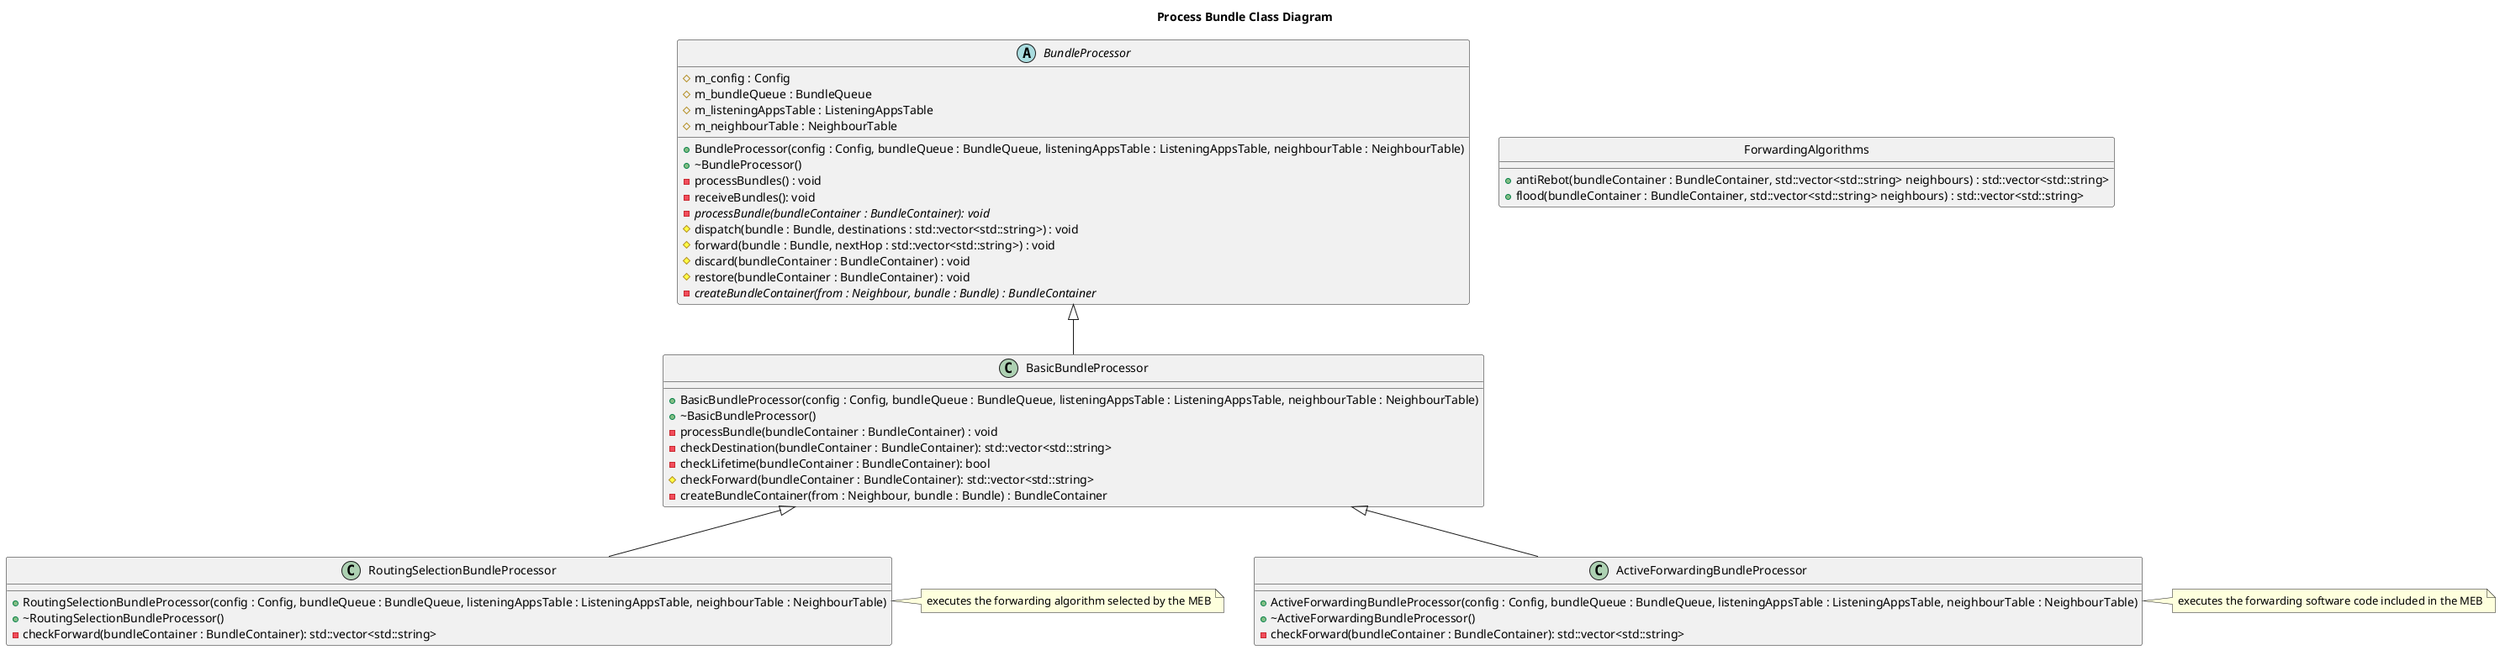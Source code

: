 @startuml

title Process Bundle Class Diagram

abstract class BundleProcessor {
	#m_config : Config
	#m_bundleQueue : BundleQueue
	#m_listeningAppsTable : ListeningAppsTable
	#m_neighbourTable : NeighbourTable
	+BundleProcessor(config : Config, bundleQueue : BundleQueue, listeningAppsTable : ListeningAppsTable, neighbourTable : NeighbourTable)
	+~BundleProcessor()
	-processBundles() : void
	-receiveBundles(): void
	-{abstract}processBundle(bundleContainer : BundleContainer): void
	#dispatch(bundle : Bundle, destinations : std::vector<std::string>) : void
	#forward(bundle : Bundle, nextHop : std::vector<std::string>) : void
	#discard(bundleContainer : BundleContainer) : void
	#restore(bundleContainer : BundleContainer) : void
	-{abstract}createBundleContainer(from : Neighbour, bundle : Bundle) : BundleContainer	
}

class BasicBundleProcessor {
	+BasicBundleProcessor(config : Config, bundleQueue : BundleQueue, listeningAppsTable : ListeningAppsTable, neighbourTable : NeighbourTable)
	+~BasicBundleProcessor()
	-processBundle(bundleContainer : BundleContainer) : void
	-checkDestination(bundleContainer : BundleContainer): std::vector<std::string>
	-checkLifetime(bundleContainer : BundleContainer): bool
	#checkForward(bundleContainer : BundleContainer): std::vector<std::string>
	-createBundleContainer(from : Neighbour, bundle : Bundle) : BundleContainer
}

class RoutingSelectionBundleProcessor {
	+RoutingSelectionBundleProcessor(config : Config, bundleQueue : BundleQueue, listeningAppsTable : ListeningAppsTable, neighbourTable : NeighbourTable)
	+~RoutingSelectionBundleProcessor()
	-checkForward(bundleContainer : BundleContainer): std::vector<std::string>
}
note right: executes the forwarding algorithm selected by the MEB

class ActiveForwardingBundleProcessor {
	+ActiveForwardingBundleProcessor(config : Config, bundleQueue : BundleQueue, listeningAppsTable : ListeningAppsTable, neighbourTable : NeighbourTable)
	+~ActiveForwardingBundleProcessor()
	-checkForward(bundleContainer : BundleContainer): std::vector<std::string>
}
note right: executes the forwarding software code included in the MEB

class ForwardingAlgorithms {
	+antiRebot(bundleContainer : BundleContainer, std::vector<std::string> neighbours) : std::vector<std::string>
	+flood(bundleContainer : BundleContainer, std::vector<std::string> neighbours) : std::vector<std::string> 
}
hide ForwardingAlgorithms circle

BundleProcessor <|-- BasicBundleProcessor
BasicBundleProcessor <|-- RoutingSelectionBundleProcessor
BasicBundleProcessor <|-- ActiveForwardingBundleProcessor

@enduml